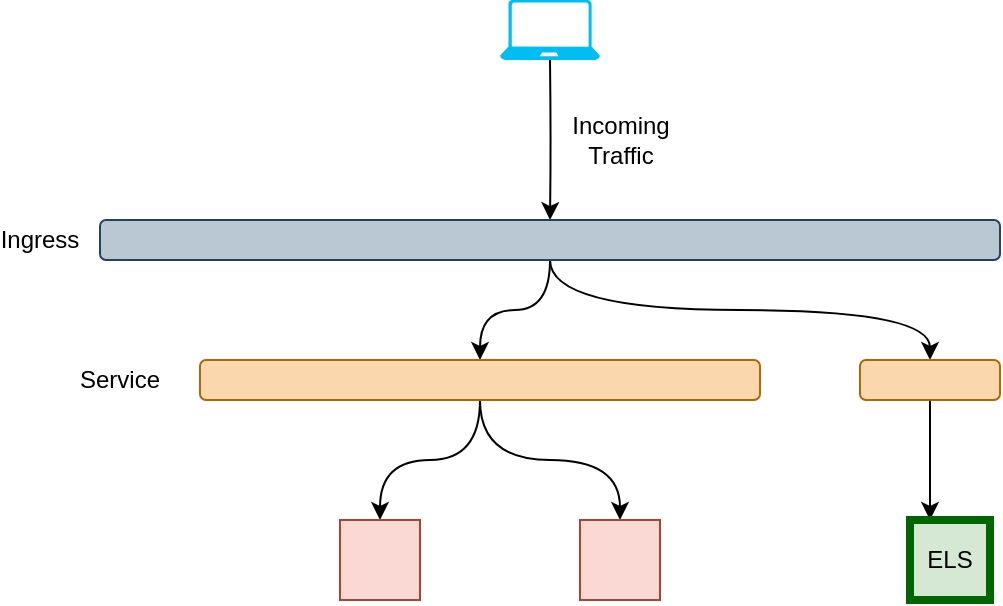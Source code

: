 <mxfile version="14.7.2" type="device"><diagram id="kCI2xr10kuMFqkb5z1di" name="Page-1"><mxGraphModel dx="1310" dy="790" grid="1" gridSize="10" guides="1" tooltips="1" connect="1" arrows="1" fold="1" page="1" pageScale="1" pageWidth="850" pageHeight="1100" math="0" shadow="0"><root><mxCell id="0"/><mxCell id="1" parent="0"/><mxCell id="UarmJD-hGAGXMTbCkGNR-19" style="edgeStyle=orthogonalEdgeStyle;curved=1;rounded=0;orthogonalLoop=1;jettySize=auto;html=1;entryX=0.5;entryY=0;entryDx=0;entryDy=0;" edge="1" parent="1" target="UarmJD-hGAGXMTbCkGNR-3"><mxGeometry relative="1" as="geometry"><mxPoint x="225" y="130" as="sourcePoint"/></mxGeometry></mxCell><mxCell id="UarmJD-hGAGXMTbCkGNR-16" style="edgeStyle=orthogonalEdgeStyle;rounded=0;orthogonalLoop=1;jettySize=auto;html=1;entryX=0.5;entryY=0;entryDx=0;entryDy=0;curved=1;" edge="1" parent="1" source="UarmJD-hGAGXMTbCkGNR-3" target="UarmJD-hGAGXMTbCkGNR-5"><mxGeometry relative="1" as="geometry"/></mxCell><mxCell id="UarmJD-hGAGXMTbCkGNR-17" style="edgeStyle=orthogonalEdgeStyle;rounded=0;orthogonalLoop=1;jettySize=auto;html=1;entryX=0.5;entryY=0;entryDx=0;entryDy=0;curved=1;" edge="1" parent="1" source="UarmJD-hGAGXMTbCkGNR-3" target="UarmJD-hGAGXMTbCkGNR-6"><mxGeometry relative="1" as="geometry"/></mxCell><mxCell id="UarmJD-hGAGXMTbCkGNR-3" value="" style="rounded=1;whiteSpace=wrap;html=1;fillColor=#bac8d3;strokeColor=#23445d;" vertex="1" parent="1"><mxGeometry y="210" width="450" height="20" as="geometry"/></mxCell><mxCell id="UarmJD-hGAGXMTbCkGNR-4" value="Ingress" style="text;html=1;strokeColor=none;fillColor=none;align=center;verticalAlign=middle;whiteSpace=wrap;rounded=0;" vertex="1" parent="1"><mxGeometry x="-50" y="210" width="40" height="20" as="geometry"/></mxCell><mxCell id="UarmJD-hGAGXMTbCkGNR-11" style="edgeStyle=orthogonalEdgeStyle;rounded=0;orthogonalLoop=1;jettySize=auto;html=1;entryX=0.5;entryY=0;entryDx=0;entryDy=0;curved=1;" edge="1" parent="1" source="UarmJD-hGAGXMTbCkGNR-5" target="UarmJD-hGAGXMTbCkGNR-8"><mxGeometry relative="1" as="geometry"/></mxCell><mxCell id="UarmJD-hGAGXMTbCkGNR-12" style="edgeStyle=orthogonalEdgeStyle;rounded=0;orthogonalLoop=1;jettySize=auto;html=1;entryX=0.5;entryY=0;entryDx=0;entryDy=0;curved=1;" edge="1" parent="1" source="UarmJD-hGAGXMTbCkGNR-5" target="UarmJD-hGAGXMTbCkGNR-10"><mxGeometry relative="1" as="geometry"/></mxCell><mxCell id="UarmJD-hGAGXMTbCkGNR-5" value="" style="rounded=1;whiteSpace=wrap;html=1;fillColor=#fad7ac;strokeColor=#b46504;" vertex="1" parent="1"><mxGeometry x="50" y="280" width="280" height="20" as="geometry"/></mxCell><mxCell id="UarmJD-hGAGXMTbCkGNR-15" style="edgeStyle=orthogonalEdgeStyle;rounded=0;orthogonalLoop=1;jettySize=auto;html=1;entryX=0.25;entryY=0;entryDx=0;entryDy=0;curved=1;" edge="1" parent="1" source="UarmJD-hGAGXMTbCkGNR-6" target="UarmJD-hGAGXMTbCkGNR-14"><mxGeometry relative="1" as="geometry"/></mxCell><mxCell id="UarmJD-hGAGXMTbCkGNR-6" value="" style="rounded=1;whiteSpace=wrap;html=1;fillColor=#fad7ac;strokeColor=#b46504;" vertex="1" parent="1"><mxGeometry x="380" y="280" width="70" height="20" as="geometry"/></mxCell><mxCell id="UarmJD-hGAGXMTbCkGNR-7" value="Service" style="text;html=1;strokeColor=none;fillColor=none;align=center;verticalAlign=middle;whiteSpace=wrap;rounded=0;" vertex="1" parent="1"><mxGeometry x="-10" y="280" width="40" height="20" as="geometry"/></mxCell><mxCell id="UarmJD-hGAGXMTbCkGNR-8" value="" style="whiteSpace=wrap;html=1;aspect=fixed;fillColor=#fad9d5;strokeColor=#ae4132;" vertex="1" parent="1"><mxGeometry x="120" y="360" width="40" height="40" as="geometry"/></mxCell><mxCell id="UarmJD-hGAGXMTbCkGNR-10" value="" style="whiteSpace=wrap;html=1;aspect=fixed;fillColor=#fad9d5;strokeColor=#ae4132;" vertex="1" parent="1"><mxGeometry x="240" y="360" width="40" height="40" as="geometry"/></mxCell><mxCell id="UarmJD-hGAGXMTbCkGNR-14" value="ELS" style="whiteSpace=wrap;html=1;aspect=fixed;fillColor=#d5e8d4;strokeColor=#006600;strokeWidth=4;" vertex="1" parent="1"><mxGeometry x="405" y="360" width="40" height="40" as="geometry"/></mxCell><mxCell id="UarmJD-hGAGXMTbCkGNR-20" value="" style="verticalLabelPosition=bottom;html=1;verticalAlign=top;align=center;strokeColor=none;fillColor=#00BEF2;shape=mxgraph.azure.laptop;pointerEvents=1;" vertex="1" parent="1"><mxGeometry x="200" y="100" width="50" height="30" as="geometry"/></mxCell><mxCell id="UarmJD-hGAGXMTbCkGNR-21" value="Incoming&lt;br&gt;Traffic" style="text;html=1;align=center;verticalAlign=middle;resizable=0;points=[];autosize=1;strokeColor=none;" vertex="1" parent="1"><mxGeometry x="230" y="155" width="60" height="30" as="geometry"/></mxCell></root></mxGraphModel></diagram></mxfile>